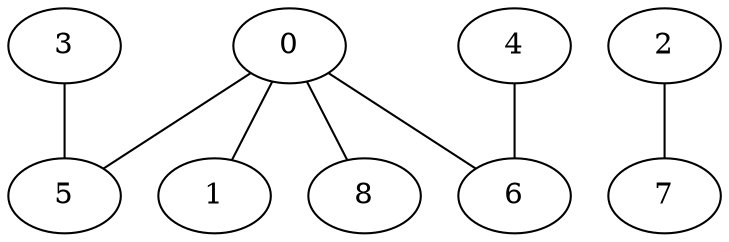 graph "sampletest150-mod5_image6.bmp" {
	0	 [type=intersection,
		x=351,
		y=268];
	1	 [type=endpoint,
		x=376,
		y=243];
	0 -- 1	 [angle0="-.79",
		frequency=1,
		type0=line];
	5	 [type=corner,
		x=323,
		y=235];
	0 -- 5	 [angle0=".87",
		frequency=1,
		type0=line];
	6	 [type=corner,
		x=311,
		y=263];
	0 -- 6	 [angle0=".12",
		frequency=1,
		type0=line];
	8	 [type=endpoint,
		x=361,
		y=290];
	0 -- 8	 [angle0="1.14",
		frequency=1,
		type0=line];
	2	 [type=endpoint,
		x=185,
		y=437];
	7	 [type=endpoint,
		x=213,
		y=79];
	2 -- 7	 [angle0="-1.49",
		frequency=1,
		type0=line];
	3	 [type=endpoint,
		x=315,
		y=74];
	3 -- 5	 [angle0="1.52",
		frequency=1,
		type0=line];
	4	 [type=endpoint,
		x=317,
		y=445];
	4 -- 6	 [angle0="1.54",
		frequency=1,
		type0=line];
}
